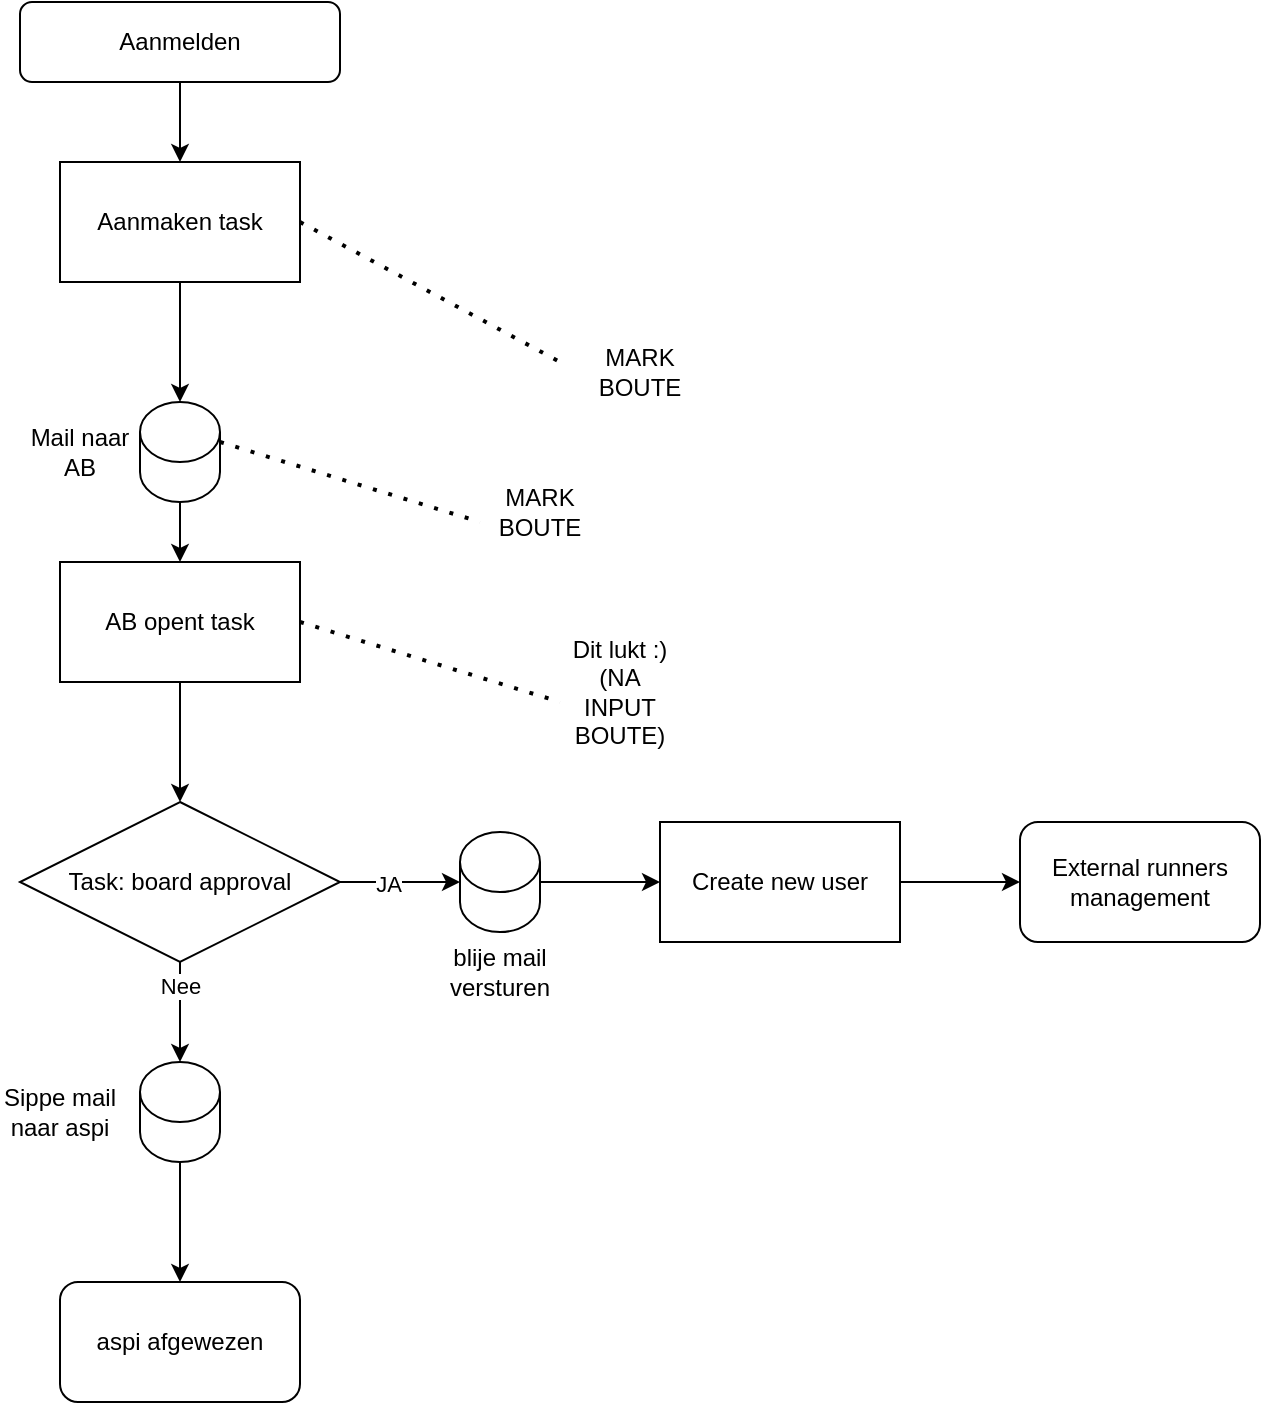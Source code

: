 <mxfile version="26.1.0">
  <diagram name="Page-1" id="TfMKHHPpqszkACd9GYnQ">
    <mxGraphModel dx="1002" dy="655" grid="1" gridSize="10" guides="1" tooltips="1" connect="1" arrows="1" fold="1" page="1" pageScale="1" pageWidth="1200" pageHeight="1600" math="0" shadow="0">
      <root>
        <mxCell id="0" />
        <mxCell id="1" parent="0" />
        <mxCell id="65rThM5jjV6R_LdhtffP-1" value="Aanmelden" style="rounded=1;whiteSpace=wrap;html=1;" parent="1" vertex="1">
          <mxGeometry x="40" y="40" width="160" height="40" as="geometry" />
        </mxCell>
        <mxCell id="65rThM5jjV6R_LdhtffP-3" value="" style="endArrow=classic;html=1;rounded=0;exitX=0.5;exitY=1;exitDx=0;exitDy=0;entryX=0.5;entryY=0;entryDx=0;entryDy=0;" parent="1" source="65rThM5jjV6R_LdhtffP-1" edge="1">
          <mxGeometry width="50" height="50" relative="1" as="geometry">
            <mxPoint x="580" y="180" as="sourcePoint" />
            <mxPoint x="120.0" y="120" as="targetPoint" />
          </mxGeometry>
        </mxCell>
        <mxCell id="snflofQ7GI_LwcUc5GEJ-5" style="edgeStyle=orthogonalEdgeStyle;rounded=0;orthogonalLoop=1;jettySize=auto;html=1;entryX=0;entryY=0.5;entryDx=0;entryDy=0;" parent="1" source="65rThM5jjV6R_LdhtffP-6" edge="1">
          <mxGeometry relative="1" as="geometry">
            <mxPoint x="260" y="480.0" as="targetPoint" />
          </mxGeometry>
        </mxCell>
        <mxCell id="snflofQ7GI_LwcUc5GEJ-18" value="JA" style="edgeLabel;html=1;align=center;verticalAlign=middle;resizable=0;points=[];" parent="snflofQ7GI_LwcUc5GEJ-5" vertex="1" connectable="0">
          <mxGeometry x="-0.23" y="-1" relative="1" as="geometry">
            <mxPoint as="offset" />
          </mxGeometry>
        </mxCell>
        <mxCell id="65rThM5jjV6R_LdhtffP-6" value="Task: board approval" style="rhombus;whiteSpace=wrap;html=1;" parent="1" vertex="1">
          <mxGeometry x="40" y="440" width="160" height="80" as="geometry" />
        </mxCell>
        <mxCell id="snflofQ7GI_LwcUc5GEJ-11" style="edgeStyle=orthogonalEdgeStyle;rounded=0;orthogonalLoop=1;jettySize=auto;html=1;" parent="1" source="snflofQ7GI_LwcUc5GEJ-7" edge="1">
          <mxGeometry relative="1" as="geometry">
            <mxPoint x="120.0" y="320" as="targetPoint" />
          </mxGeometry>
        </mxCell>
        <mxCell id="snflofQ7GI_LwcUc5GEJ-7" value="" style="shape=cylinder3;whiteSpace=wrap;html=1;boundedLbl=1;backgroundOutline=1;size=15;" parent="1" vertex="1">
          <mxGeometry x="100" y="240" width="40" height="50" as="geometry" />
        </mxCell>
        <mxCell id="snflofQ7GI_LwcUc5GEJ-8" value="Mail naar AB" style="text;html=1;align=center;verticalAlign=middle;whiteSpace=wrap;rounded=0;" parent="1" vertex="1">
          <mxGeometry x="40" y="250" width="60" height="30" as="geometry" />
        </mxCell>
        <mxCell id="snflofQ7GI_LwcUc5GEJ-10" style="edgeStyle=orthogonalEdgeStyle;rounded=0;orthogonalLoop=1;jettySize=auto;html=1;exitX=0.5;exitY=1;exitDx=0;exitDy=0;entryX=0.5;entryY=0;entryDx=0;entryDy=0;entryPerimeter=0;" parent="1" source="snflofQ7GI_LwcUc5GEJ-15" target="snflofQ7GI_LwcUc5GEJ-7" edge="1">
          <mxGeometry relative="1" as="geometry">
            <mxPoint x="120.0" y="200" as="sourcePoint" />
          </mxGeometry>
        </mxCell>
        <mxCell id="snflofQ7GI_LwcUc5GEJ-15" value="Aanmaken task" style="rounded=0;whiteSpace=wrap;html=1;" parent="1" vertex="1">
          <mxGeometry x="60" y="120" width="120" height="60" as="geometry" />
        </mxCell>
        <mxCell id="snflofQ7GI_LwcUc5GEJ-17" style="edgeStyle=orthogonalEdgeStyle;rounded=0;orthogonalLoop=1;jettySize=auto;html=1;" parent="1" source="snflofQ7GI_LwcUc5GEJ-16" edge="1">
          <mxGeometry relative="1" as="geometry">
            <mxPoint x="120" y="440" as="targetPoint" />
          </mxGeometry>
        </mxCell>
        <mxCell id="snflofQ7GI_LwcUc5GEJ-16" value="AB opent task" style="rounded=0;whiteSpace=wrap;html=1;" parent="1" vertex="1">
          <mxGeometry x="60" y="320" width="120" height="60" as="geometry" />
        </mxCell>
        <mxCell id="snflofQ7GI_LwcUc5GEJ-38" value="" style="edgeStyle=orthogonalEdgeStyle;rounded=0;orthogonalLoop=1;jettySize=auto;html=1;" parent="1" source="snflofQ7GI_LwcUc5GEJ-21" edge="1">
          <mxGeometry relative="1" as="geometry">
            <mxPoint x="540" y="480.0" as="targetPoint" />
          </mxGeometry>
        </mxCell>
        <mxCell id="snflofQ7GI_LwcUc5GEJ-21" value="Create new user" style="rounded=0;whiteSpace=wrap;html=1;" parent="1" vertex="1">
          <mxGeometry x="360" y="450" width="120" height="60" as="geometry" />
        </mxCell>
        <mxCell id="snflofQ7GI_LwcUc5GEJ-22" value="&lt;div&gt;aspi afgewezen&lt;/div&gt;" style="rounded=1;whiteSpace=wrap;html=1;" parent="1" vertex="1">
          <mxGeometry x="60" y="680" width="120" height="60" as="geometry" />
        </mxCell>
        <mxCell id="snflofQ7GI_LwcUc5GEJ-27" style="edgeStyle=orthogonalEdgeStyle;rounded=0;orthogonalLoop=1;jettySize=auto;html=1;exitX=0.5;exitY=1;exitDx=0;exitDy=0;exitPerimeter=0;" parent="1" source="snflofQ7GI_LwcUc5GEJ-24" target="snflofQ7GI_LwcUc5GEJ-22" edge="1">
          <mxGeometry relative="1" as="geometry" />
        </mxCell>
        <mxCell id="snflofQ7GI_LwcUc5GEJ-24" value="" style="shape=cylinder3;whiteSpace=wrap;html=1;boundedLbl=1;backgroundOutline=1;size=15;" parent="1" vertex="1">
          <mxGeometry x="100" y="570" width="40" height="50" as="geometry" />
        </mxCell>
        <mxCell id="snflofQ7GI_LwcUc5GEJ-25" value="Sippe mail naar aspi" style="text;html=1;align=center;verticalAlign=middle;whiteSpace=wrap;rounded=0;" parent="1" vertex="1">
          <mxGeometry x="30" y="580" width="60" height="30" as="geometry" />
        </mxCell>
        <mxCell id="snflofQ7GI_LwcUc5GEJ-26" style="edgeStyle=orthogonalEdgeStyle;rounded=0;orthogonalLoop=1;jettySize=auto;html=1;entryX=0.5;entryY=0;entryDx=0;entryDy=0;entryPerimeter=0;" parent="1" source="65rThM5jjV6R_LdhtffP-6" target="snflofQ7GI_LwcUc5GEJ-24" edge="1">
          <mxGeometry relative="1" as="geometry" />
        </mxCell>
        <mxCell id="snflofQ7GI_LwcUc5GEJ-28" value="Nee" style="edgeLabel;html=1;align=center;verticalAlign=middle;resizable=0;points=[];" parent="snflofQ7GI_LwcUc5GEJ-26" vertex="1" connectable="0">
          <mxGeometry x="-0.537" relative="1" as="geometry">
            <mxPoint as="offset" />
          </mxGeometry>
        </mxCell>
        <mxCell id="snflofQ7GI_LwcUc5GEJ-33" style="edgeStyle=orthogonalEdgeStyle;rounded=0;orthogonalLoop=1;jettySize=auto;html=1;entryX=0;entryY=0.5;entryDx=0;entryDy=0;" parent="1" source="snflofQ7GI_LwcUc5GEJ-30" target="snflofQ7GI_LwcUc5GEJ-21" edge="1">
          <mxGeometry relative="1" as="geometry" />
        </mxCell>
        <mxCell id="snflofQ7GI_LwcUc5GEJ-30" value="" style="shape=cylinder3;whiteSpace=wrap;html=1;boundedLbl=1;backgroundOutline=1;size=15;" parent="1" vertex="1">
          <mxGeometry x="260" y="455" width="40" height="50" as="geometry" />
        </mxCell>
        <mxCell id="snflofQ7GI_LwcUc5GEJ-31" value="blije mail versturen" style="text;html=1;align=center;verticalAlign=middle;whiteSpace=wrap;rounded=0;" parent="1" vertex="1">
          <mxGeometry x="250" y="510" width="60" height="30" as="geometry" />
        </mxCell>
        <mxCell id="snflofQ7GI_LwcUc5GEJ-39" value="&lt;div&gt;External runners management&lt;/div&gt;" style="rounded=1;whiteSpace=wrap;html=1;" parent="1" vertex="1">
          <mxGeometry x="540" y="450" width="120" height="60" as="geometry" />
        </mxCell>
        <mxCell id="nOPIaIHrgWzwVNh2WGcc-2" value="" style="endArrow=none;dashed=1;html=1;dashPattern=1 3;strokeWidth=2;rounded=0;exitX=1;exitY=0.5;exitDx=0;exitDy=0;" edge="1" parent="1" source="snflofQ7GI_LwcUc5GEJ-15">
          <mxGeometry width="50" height="50" relative="1" as="geometry">
            <mxPoint x="270" y="290" as="sourcePoint" />
            <mxPoint x="310" y="220" as="targetPoint" />
          </mxGeometry>
        </mxCell>
        <mxCell id="nOPIaIHrgWzwVNh2WGcc-3" value="MARK BOUTE" style="text;html=1;align=center;verticalAlign=middle;whiteSpace=wrap;rounded=0;" vertex="1" parent="1">
          <mxGeometry x="320" y="210" width="60" height="30" as="geometry" />
        </mxCell>
        <mxCell id="nOPIaIHrgWzwVNh2WGcc-4" value="" style="endArrow=none;dashed=1;html=1;dashPattern=1 3;strokeWidth=2;rounded=0;exitX=1;exitY=0.5;exitDx=0;exitDy=0;" edge="1" parent="1">
          <mxGeometry width="50" height="50" relative="1" as="geometry">
            <mxPoint x="140" y="260" as="sourcePoint" />
            <mxPoint x="270" y="300" as="targetPoint" />
          </mxGeometry>
        </mxCell>
        <mxCell id="nOPIaIHrgWzwVNh2WGcc-5" value="MARK BOUTE" style="text;html=1;align=center;verticalAlign=middle;whiteSpace=wrap;rounded=0;" vertex="1" parent="1">
          <mxGeometry x="270" y="280" width="60" height="30" as="geometry" />
        </mxCell>
        <mxCell id="nOPIaIHrgWzwVNh2WGcc-6" value="" style="endArrow=none;dashed=1;html=1;dashPattern=1 3;strokeWidth=2;rounded=0;exitX=1;exitY=0.5;exitDx=0;exitDy=0;" edge="1" parent="1">
          <mxGeometry width="50" height="50" relative="1" as="geometry">
            <mxPoint x="180" y="350" as="sourcePoint" />
            <mxPoint x="310" y="390" as="targetPoint" />
          </mxGeometry>
        </mxCell>
        <mxCell id="nOPIaIHrgWzwVNh2WGcc-7" value="Dit lukt :) (NA INPUT BOUTE)" style="text;html=1;align=center;verticalAlign=middle;whiteSpace=wrap;rounded=0;" vertex="1" parent="1">
          <mxGeometry x="310" y="370" width="60" height="30" as="geometry" />
        </mxCell>
      </root>
    </mxGraphModel>
  </diagram>
</mxfile>
